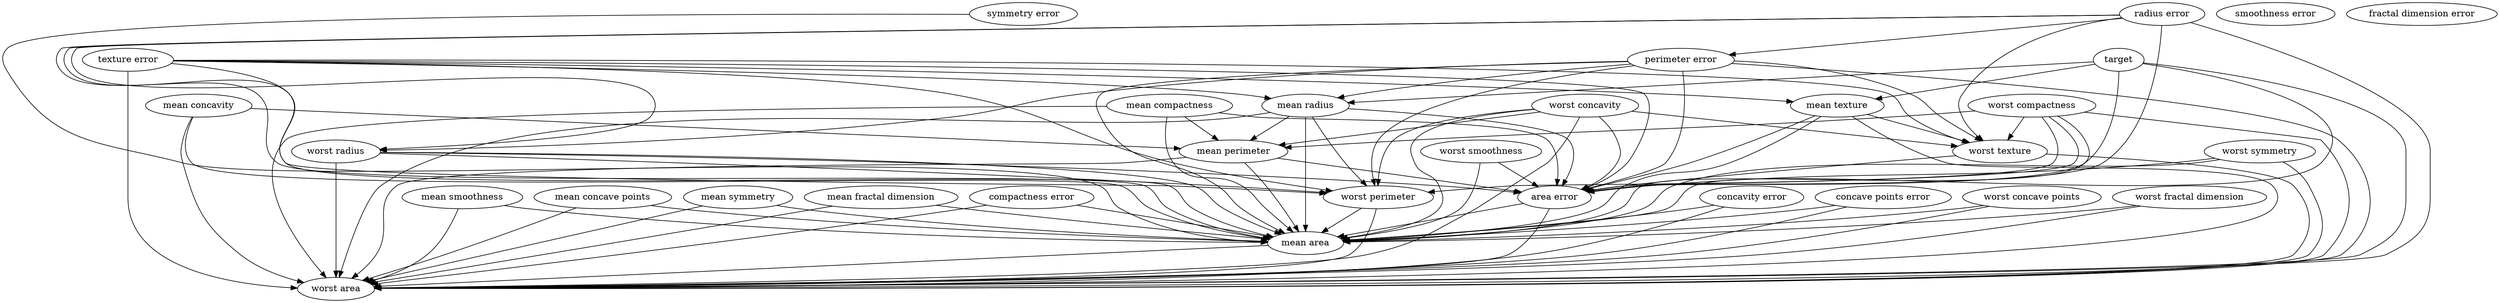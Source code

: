strict digraph  {
"mean radius";
"mean texture";
"mean perimeter";
"mean area";
"mean smoothness";
"mean compactness";
"mean concavity";
"mean concave points";
"mean symmetry";
"mean fractal dimension";
"radius error";
"texture error";
"perimeter error";
"area error";
"smoothness error";
"compactness error";
"concavity error";
"concave points error";
"symmetry error";
"fractal dimension error";
"worst radius";
"worst texture";
"worst perimeter";
"worst area";
"worst smoothness";
"worst compactness";
"worst concavity";
"worst concave points";
"worst symmetry";
"worst fractal dimension";
target;
"mean radius" -> "mean perimeter"  [origin=learned, weight="6.3228922553337945"];
"mean radius" -> "mean area"  [origin=learned, weight="36.673642874135076"];
"mean radius" -> "area error"  [origin=learned, weight="5.128338308967002"];
"mean radius" -> "worst perimeter"  [origin=learned, weight="-2.171044868536732"];
"mean radius" -> "worst area"  [origin=learned, weight="-66.96314242125378"];
"mean texture" -> "mean area"  [origin=learned, weight="-8.96254498428351"];
"mean texture" -> "area error"  [origin=learned, weight="-2.1556358535616464"];
"mean texture" -> "worst texture"  [origin=learned, weight="1.0052744736695691"];
"mean texture" -> "worst area"  [origin=learned, weight="5.778354642068749"];
"mean perimeter" -> "mean area"  [origin=learned, weight="6.124513716482914"];
"mean perimeter" -> "area error"  [origin=learned, weight="-0.8096201330988512"];
"mean perimeter" -> "worst area"  [origin=learned, weight="-13.446287244275698"];
"mean area" -> "worst area"  [origin=learned, weight="1.1867970638214695"];
"mean smoothness" -> "mean area"  [origin=learned, weight="-7.578611992366247"];
"mean smoothness" -> "worst area"  [origin=learned, weight="2.0821589876566224"];
"mean compactness" -> "mean perimeter"  [origin=learned, weight="1.0543076819145722"];
"mean compactness" -> "mean area"  [origin=learned, weight="-13.244256835148201"];
"mean compactness" -> "area error"  [origin=learned, weight="-0.9249806191130272"];
"mean compactness" -> "worst area"  [origin=learned, weight="11.050880850444258"];
"mean concavity" -> "mean perimeter"  [origin=learned, weight="1.1507421568943141"];
"mean concavity" -> "mean area"  [origin=learned, weight="-7.099969654593148"];
"mean concavity" -> "worst area"  [origin=learned, weight="10.139275645339634"];
"mean concave points" -> "mean area"  [origin=learned, weight="-2.104999392381288"];
"mean concave points" -> "worst area"  [origin=learned, weight="4.450301195059281"];
"mean symmetry" -> "mean area"  [origin=learned, weight="-12.608632208291265"];
"mean symmetry" -> "worst area"  [origin=learned, weight="3.1675698221423603"];
"mean fractal dimension" -> "mean area"  [origin=learned, weight="-5.106179284765414"];
"mean fractal dimension" -> "worst area"  [origin=learned, weight="1.7563052811792959"];
"radius error" -> "mean area"  [origin=learned, weight="-2.6537195384493923"];
"radius error" -> "perimeter error"  [origin=learned, weight="3.822913792392675"];
"radius error" -> "area error"  [origin=learned, weight="8.566372001768363"];
"radius error" -> "worst radius"  [origin=learned, weight="0.8595651287916561"];
"radius error" -> "worst texture"  [origin=learned, weight="-0.9594553618229381"];
"radius error" -> "worst perimeter"  [origin=learned, weight="-2.0432241341303334"];
"radius error" -> "worst area"  [origin=learned, weight="-6.6692203403077865"];
"texture error" -> "mean radius"  [origin=learned, weight="1.32486048023767"];
"texture error" -> "mean texture"  [origin=learned, weight="0.9600728371162589"];
"texture error" -> "mean area"  [origin=learned, weight="-27.076884541712648"];
"texture error" -> "area error"  [origin=learned, weight="-11.056163087918405"];
"texture error" -> "worst texture"  [origin=learned, weight="3.3898431406781837"];
"texture error" -> "worst perimeter"  [origin=learned, weight="-2.395227244646102"];
"texture error" -> "worst area"  [origin=learned, weight="43.36624584451752"];
"perimeter error" -> "mean radius"  [origin=learned, weight="2.581383459661062"];
"perimeter error" -> "mean area"  [origin=learned, weight="14.223138414180266"];
"perimeter error" -> "area error"  [origin=learned, weight="19.46869771117867"];
"perimeter error" -> "worst radius"  [origin=learned, weight="0.9159459258319751"];
"perimeter error" -> "worst texture"  [origin=learned, weight="-1.0264178960906456"];
"perimeter error" -> "worst perimeter"  [origin=learned, weight="2.2690190157735803"];
"perimeter error" -> "worst area"  [origin=learned, weight="-49.67725725017478"];
"area error" -> "mean area"  [origin=learned, weight="2.0477831527670407"];
"area error" -> "worst area"  [origin=learned, weight="2.204334765909762"];
"compactness error" -> "mean area"  [origin=learned, weight="-4.04818267736558"];
"compactness error" -> "worst area"  [origin=learned, weight="3.96544066079954"];
"concavity error" -> "mean area"  [origin=learned, weight="-4.529236935051111"];
"concavity error" -> "worst area"  [origin=learned, weight="4.83950383143542"];
"concave points error" -> "mean area"  [origin=learned, weight="-1.6006603652338123"];
"concave points error" -> "worst area"  [origin=learned, weight="1.703667285430682"];
"symmetry error" -> "mean area"  [origin=learned, weight="-1.4531806201890232"];
"worst radius" -> "mean area"  [origin=learned, weight="-59.779495701495996"];
"worst radius" -> "area error"  [origin=learned, weight="-0.9500223885143321"];
"worst radius" -> "worst perimeter"  [origin=learned, weight="4.270111789651459"];
"worst radius" -> "worst area"  [origin=learned, weight="89.2538493821089"];
"worst texture" -> "area error"  [origin=learned, weight="0.9672155882757613"];
"worst texture" -> "worst area"  [origin=learned, weight="-8.188777493638542"];
"worst perimeter" -> "mean area"  [origin=learned, weight="6.468518755995425"];
"worst perimeter" -> "worst area"  [origin=learned, weight="8.563058582785576"];
"worst smoothness" -> "mean area"  [origin=learned, weight="-8.894910451515358"];
"worst smoothness" -> "area error"  [origin=learned, weight="1.3575536342833425"];
"worst compactness" -> "mean perimeter"  [origin=learned, weight="1.8246793362336018"];
"worst compactness" -> "mean area"  [origin=learned, weight="-17.652364793187235"];
"worst compactness" -> "area error"  [origin=learned, weight="1.6614634927471181"];
"worst compactness" -> "worst texture"  [origin=learned, weight="1.0749920009607028"];
"worst compactness" -> "worst perimeter"  [origin=learned, weight="2.855532634599282"];
"worst compactness" -> "worst area"  [origin=learned, weight="2.1451351831818024"];
"worst concavity" -> "mean perimeter"  [origin=learned, weight="2.0441651643377625"];
"worst concavity" -> "mean area"  [origin=learned, weight="-14.039502946057695"];
"worst concavity" -> "area error"  [origin=learned, weight="1.9415680751907058"];
"worst concavity" -> "worst texture"  [origin=learned, weight="1.1035066341414885"];
"worst concavity" -> "worst perimeter"  [origin=learned, weight="2.5168073187923685"];
"worst concavity" -> "worst area"  [origin=learned, weight="5.537354761047852"];
"worst concave points" -> "mean area"  [origin=learned, weight="-3.6691787505094657"];
"worst concave points" -> "worst area"  [origin=learned, weight="1.7609840927393794"];
"worst symmetry" -> "mean area"  [origin=learned, weight="-12.372097945325859"];
"worst symmetry" -> "area error"  [origin=learned, weight="1.7881957609465091"];
"worst symmetry" -> "worst area"  [origin=learned, weight="-7.552147292397728"];
"worst fractal dimension" -> "mean area"  [origin=learned, weight="-6.5547384348851"];
"worst fractal dimension" -> "worst area"  [origin=learned, weight="1.1476965031839057"];
target -> "mean radius"  [origin=learned, weight="1.2992896746147742"];
target -> "mean texture"  [origin=learned, weight="1.000270421742534"];
target -> "mean area"  [origin=learned, weight="-42.34218263989341"];
target -> "area error"  [origin=learned, weight="4.438321631729042"];
target -> "worst area"  [origin=learned, weight="22.841839878724898"];
}
